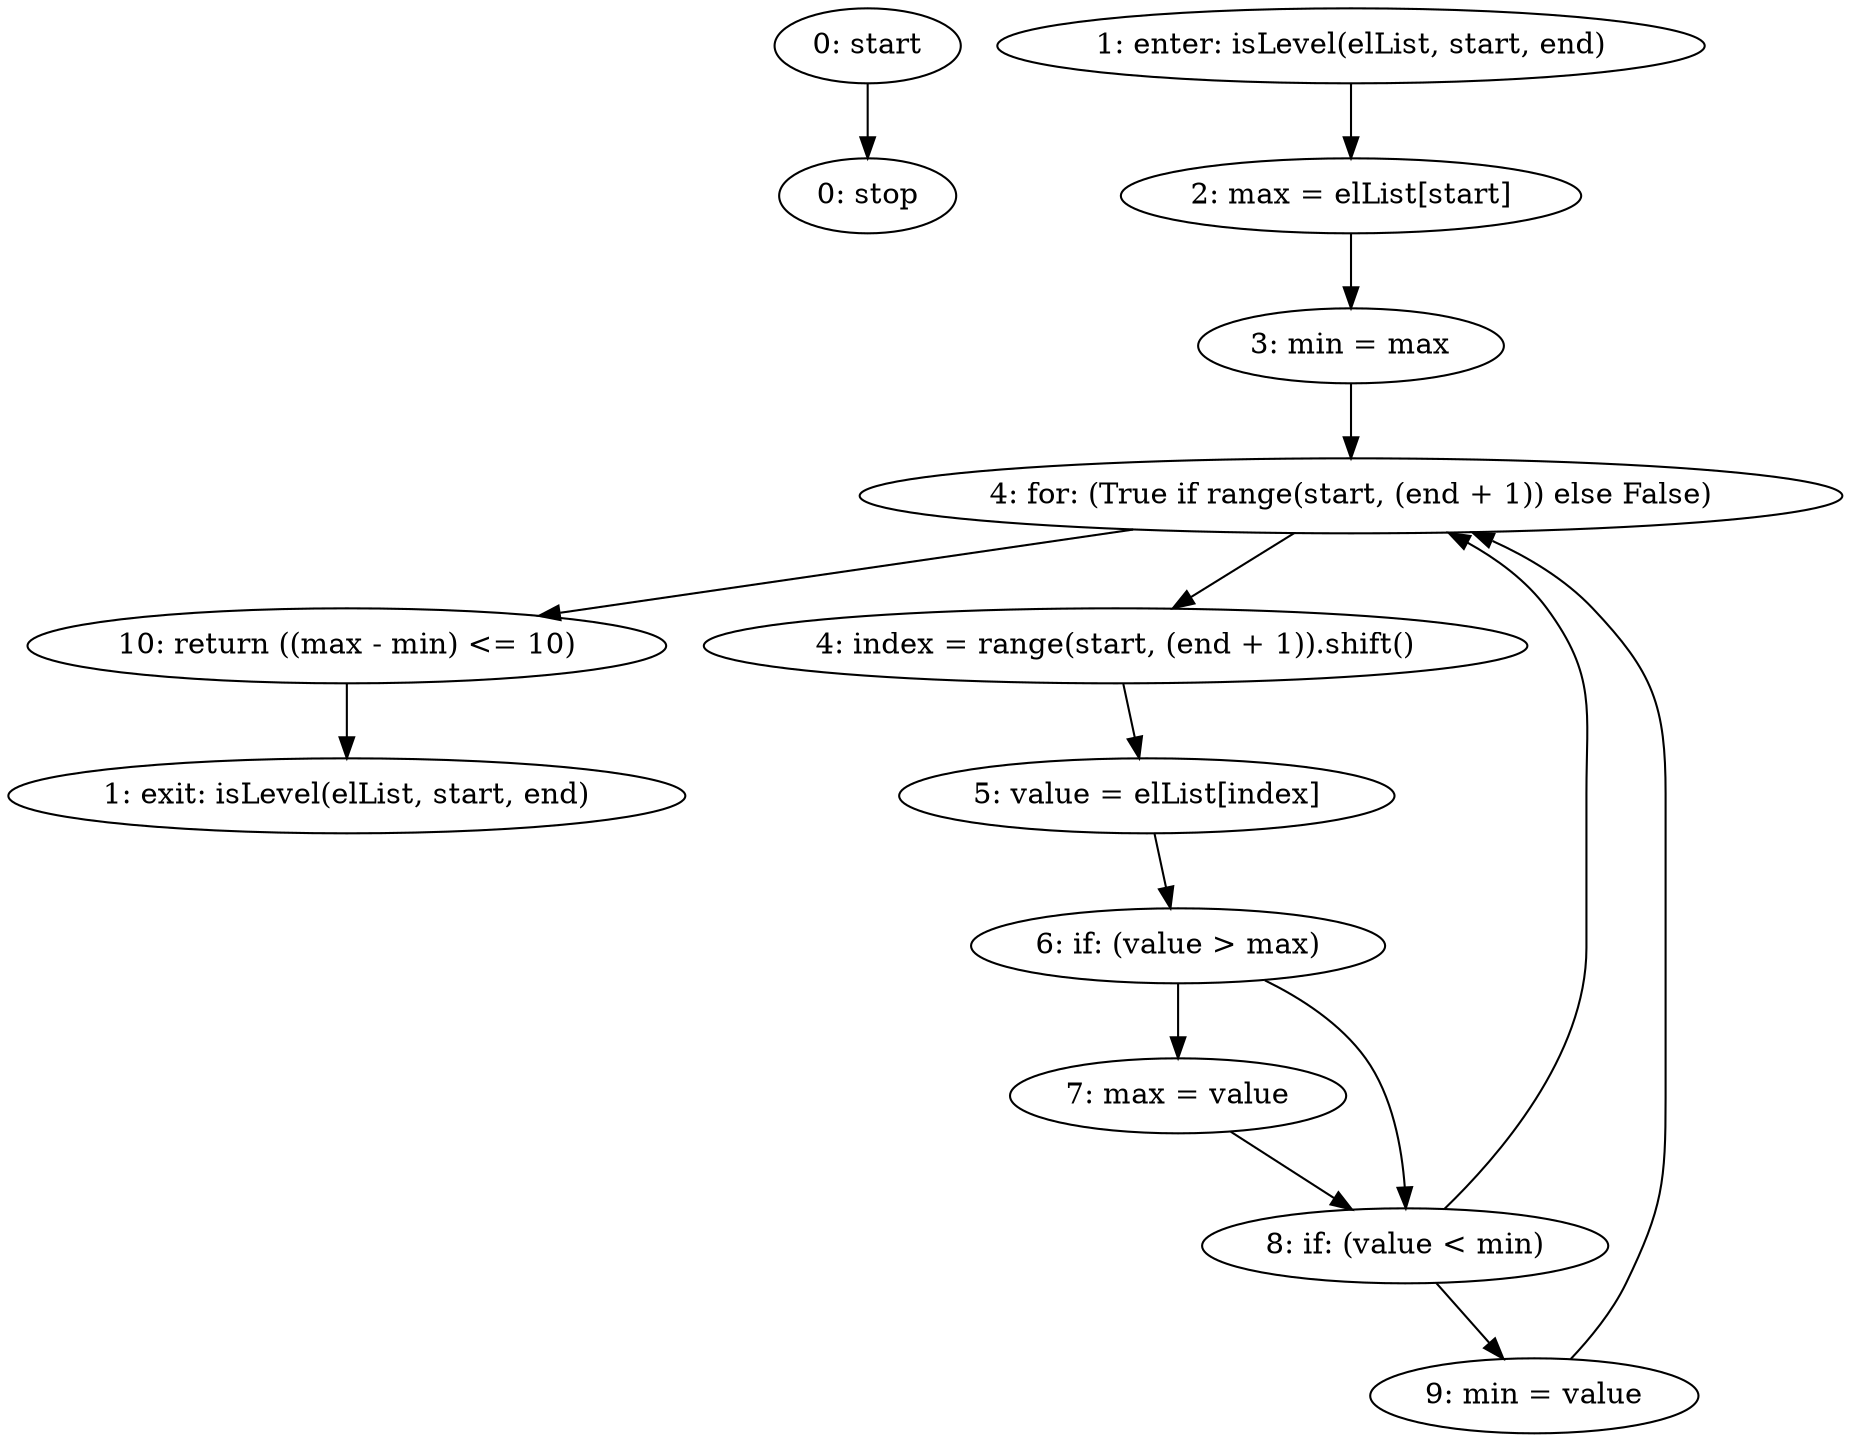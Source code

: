 strict digraph "" {
	node [label="\N"];
	0	[label="0: start"];
	13	[label="0: stop"];
	0 -> 13;
	1	[label="1: enter: isLevel(elList, start, end)"];
	3	[label="2: max = elList[start]"];
	1 -> 3;
	2	[label="1: exit: isLevel(elList, start, end)"];
	12	[label="10: return ((max - min) <= 10)"];
	12 -> 2;
	4	[label="3: min = max"];
	3 -> 4;
	5	[label="4: for: (True if range(start, (end + 1)) else False)"];
	4 -> 5;
	5 -> 12;
	6	[label="4: index = range(start, (end + 1)).shift()"];
	5 -> 6;
	11	[label="9: min = value"];
	11 -> 5;
	10	[label="8: if: (value < min)"];
	10 -> 5;
	10 -> 11;
	7	[label="5: value = elList[index]"];
	6 -> 7;
	8	[label="6: if: (value > max)"];
	7 -> 8;
	8 -> 10;
	9	[label="7: max = value"];
	8 -> 9;
	9 -> 10;
}

